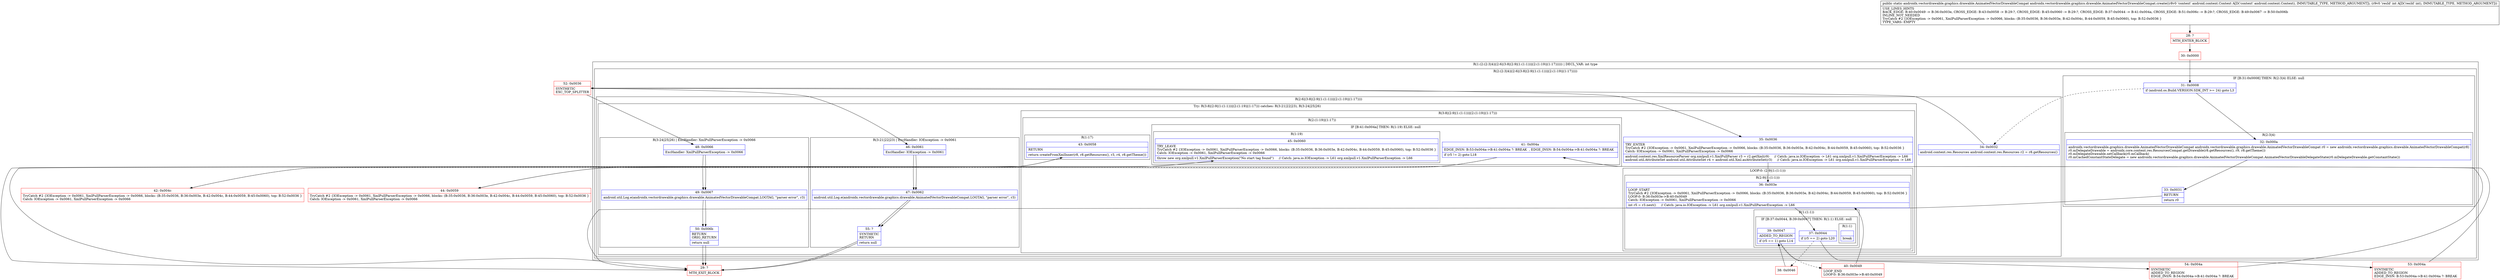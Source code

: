 digraph "CFG forandroidx.vectordrawable.graphics.drawable.AnimatedVectorDrawableCompat.create(Landroid\/content\/Context;I)Landroidx\/vectordrawable\/graphics\/drawable\/AnimatedVectorDrawableCompat;" {
subgraph cluster_Region_235208109 {
label = "R(1:(2:(2:3|4)|(2:6|(3:8|(2:9|(1:(1:1)))|(2:(1:19)|(1:17)))))) | DECL_VAR: int type\l";
node [shape=record,color=blue];
subgraph cluster_Region_1972137801 {
label = "R(2:(2:3|4)|(2:6|(3:8|(2:9|(1:(1:1)))|(2:(1:19)|(1:17)))))";
node [shape=record,color=blue];
subgraph cluster_IfRegion_892209202 {
label = "IF [B:31:0x0008] THEN: R(2:3|4) ELSE: null";
node [shape=record,color=blue];
Node_31 [shape=record,label="{31\:\ 0x0008|if (android.os.Build.VERSION.SDK_INT \>= 24) goto L3\l}"];
subgraph cluster_Region_153955550 {
label = "R(2:3|4)";
node [shape=record,color=blue];
Node_32 [shape=record,label="{32\:\ 0x000a|androidx.vectordrawable.graphics.drawable.AnimatedVectorDrawableCompat androidx.vectordrawable.graphics.drawable.AnimatedVectorDrawableCompat r0 = new androidx.vectordrawable.graphics.drawable.AnimatedVectorDrawableCompat(r8)\lr0.mDelegateDrawable = androidx.core.content.res.ResourcesCompat.getDrawable(r8.getResources(), r9, r8.getTheme())\lr0.mDelegateDrawable.setCallback(r0.mCallback)\lr0.mCachedConstantStateDelegate = new androidx.vectordrawable.graphics.drawable.AnimatedVectorDrawableCompat.AnimatedVectorDrawableDelegateState(r0.mDelegateDrawable.getConstantState())\l}"];
Node_33 [shape=record,label="{33\:\ 0x0031|RETURN\l|return r0\l}"];
}
}
subgraph cluster_Region_515972126 {
label = "R(2:6|(3:8|(2:9|(1:(1:1)))|(2:(1:19)|(1:17))))";
node [shape=record,color=blue];
Node_34 [shape=record,label="{34\:\ 0x0032|android.content.res.Resources android.content.res.Resources r2 = r8.getResources()\l}"];
subgraph cluster_TryCatchRegion_1559194552 {
label = "Try: R(3:8|(2:9|(1:(1:1)))|(2:(1:19)|(1:17))) catches: R(3:21|22|23), R(3:24|25|26)";
node [shape=record,color=blue];
subgraph cluster_Region_1886755104 {
label = "R(3:8|(2:9|(1:(1:1)))|(2:(1:19)|(1:17)))";
node [shape=record,color=blue];
Node_35 [shape=record,label="{35\:\ 0x0036|TRY_ENTER\lTryCatch #2 \{IOException \-\> 0x0061, XmlPullParserException \-\> 0x0066, blocks: (B:35:0x0036, B:36:0x003e, B:42:0x004c, B:44:0x0059, B:45:0x0060), top: B:52:0x0036 \}\lCatch: IOException \-\> 0x0061, XmlPullParserException \-\> 0x0066\l|android.content.res.XmlResourceParser org.xmlpull.v1.XmlPullParser r3 = r2.getXml(r9)     \/\/ Catch: java.io.IOException \-\> L61 org.xmlpull.v1.XmlPullParserException \-\> L66\landroid.util.AttributeSet android.util.AttributeSet r4 = android.util.Xml.asAttributeSet(r3)     \/\/ Catch: java.io.IOException \-\> L61 org.xmlpull.v1.XmlPullParserException \-\> L66\l}"];
subgraph cluster_LoopRegion_1974410269 {
label = "LOOP:0: (2:9|(1:(1:1)))";
node [shape=record,color=blue];
subgraph cluster_Region_910235021 {
label = "R(2:9|(1:(1:1)))";
node [shape=record,color=blue];
Node_36 [shape=record,label="{36\:\ 0x003e|LOOP_START\lTryCatch #2 \{IOException \-\> 0x0061, XmlPullParserException \-\> 0x0066, blocks: (B:35:0x0036, B:36:0x003e, B:42:0x004c, B:44:0x0059, B:45:0x0060), top: B:52:0x0036 \}\lLOOP:0: B:36:0x003e\-\>B:40:0x0049\lCatch: IOException \-\> 0x0061, XmlPullParserException \-\> 0x0066\l|int r5 = r3.next()     \/\/ Catch: java.io.IOException \-\> L61 org.xmlpull.v1.XmlPullParserException \-\> L66\l}"];
subgraph cluster_Region_1666175942 {
label = "R(1:(1:1))";
node [shape=record,color=blue];
subgraph cluster_IfRegion_1797165579 {
label = "IF [B:37:0x0044, B:39:0x0047] THEN: R(1:1) ELSE: null";
node [shape=record,color=blue];
Node_37 [shape=record,label="{37\:\ 0x0044|if (r5 == 2) goto L20\l}"];
Node_39 [shape=record,label="{39\:\ 0x0047|ADDED_TO_REGION\l|if (r5 == 1) goto L14\l}"];
subgraph cluster_Region_644167685 {
label = "R(1:1)";
node [shape=record,color=blue];
Node_InsnContainer_1769079489 [shape=record,label="{|break\l}"];
}
}
}
}
}
subgraph cluster_Region_32519642 {
label = "R(2:(1:19)|(1:17))";
node [shape=record,color=blue];
subgraph cluster_IfRegion_939440849 {
label = "IF [B:41:0x004a] THEN: R(1:19) ELSE: null";
node [shape=record,color=blue];
Node_41 [shape=record,label="{41\:\ 0x004a|EDGE_INSN: B:53:0x004a\-\>B:41:0x004a ?: BREAK  , EDGE_INSN: B:54:0x004a\-\>B:41:0x004a ?: BREAK  \l|if (r5 != 2) goto L18\l}"];
subgraph cluster_Region_204643853 {
label = "R(1:19)";
node [shape=record,color=blue];
Node_45 [shape=record,label="{45\:\ 0x0060|TRY_LEAVE\lTryCatch #2 \{IOException \-\> 0x0061, XmlPullParserException \-\> 0x0066, blocks: (B:35:0x0036, B:36:0x003e, B:42:0x004c, B:44:0x0059, B:45:0x0060), top: B:52:0x0036 \}\lCatch: IOException \-\> 0x0061, XmlPullParserException \-\> 0x0066\l|throw new org.xmlpull.v1.XmlPullParserException(\"No start tag found\")     \/\/ Catch: java.io.IOException \-\> L61 org.xmlpull.v1.XmlPullParserException \-\> L66\l}"];
}
}
subgraph cluster_Region_2099859548 {
label = "R(1:17)";
node [shape=record,color=blue];
Node_43 [shape=record,label="{43\:\ 0x0058|RETURN\l|return createFromXmlInner(r8, r8.getResources(), r3, r4, r8.getTheme())\l}"];
}
}
}
subgraph cluster_Region_293514670 {
label = "R(3:21|22|23) | ExcHandler: IOException \-\> 0x0061\l";
node [shape=record,color=blue];
Node_46 [shape=record,label="{46\:\ 0x0061|ExcHandler: IOException \-\> 0x0061\l}"];
Node_47 [shape=record,label="{47\:\ 0x0062|android.util.Log.e(androidx.vectordrawable.graphics.drawable.AnimatedVectorDrawableCompat.LOGTAG, \"parser error\", r3)\l}"];
Node_55 [shape=record,label="{55\:\ ?|SYNTHETIC\lRETURN\l|return null\l}"];
}
subgraph cluster_Region_508824212 {
label = "R(3:24|25|26) | ExcHandler: XmlPullParserException \-\> 0x0066\l";
node [shape=record,color=blue];
Node_48 [shape=record,label="{48\:\ 0x0066|ExcHandler: XmlPullParserException \-\> 0x0066\l}"];
Node_49 [shape=record,label="{49\:\ 0x0067|android.util.Log.e(androidx.vectordrawable.graphics.drawable.AnimatedVectorDrawableCompat.LOGTAG, \"parser error\", r3)\l}"];
Node_50 [shape=record,label="{50\:\ 0x006b|RETURN\lORIG_RETURN\l|return null\l}"];
}
}
}
}
}
subgraph cluster_Region_508824212 {
label = "R(3:24|25|26) | ExcHandler: XmlPullParserException \-\> 0x0066\l";
node [shape=record,color=blue];
Node_48 [shape=record,label="{48\:\ 0x0066|ExcHandler: XmlPullParserException \-\> 0x0066\l}"];
Node_49 [shape=record,label="{49\:\ 0x0067|android.util.Log.e(androidx.vectordrawable.graphics.drawable.AnimatedVectorDrawableCompat.LOGTAG, \"parser error\", r3)\l}"];
Node_50 [shape=record,label="{50\:\ 0x006b|RETURN\lORIG_RETURN\l|return null\l}"];
}
subgraph cluster_Region_293514670 {
label = "R(3:21|22|23) | ExcHandler: IOException \-\> 0x0061\l";
node [shape=record,color=blue];
Node_46 [shape=record,label="{46\:\ 0x0061|ExcHandler: IOException \-\> 0x0061\l}"];
Node_47 [shape=record,label="{47\:\ 0x0062|android.util.Log.e(androidx.vectordrawable.graphics.drawable.AnimatedVectorDrawableCompat.LOGTAG, \"parser error\", r3)\l}"];
Node_55 [shape=record,label="{55\:\ ?|SYNTHETIC\lRETURN\l|return null\l}"];
}
Node_28 [shape=record,color=red,label="{28\:\ ?|MTH_ENTER_BLOCK\l}"];
Node_30 [shape=record,color=red,label="{30\:\ 0x0000}"];
Node_29 [shape=record,color=red,label="{29\:\ ?|MTH_EXIT_BLOCK\l}"];
Node_52 [shape=record,color=red,label="{52\:\ 0x0036|SYNTHETIC\lEXC_TOP_SPLITTER\l}"];
Node_38 [shape=record,color=red,label="{38\:\ 0x0046}"];
Node_40 [shape=record,color=red,label="{40\:\ 0x0049|LOOP_END\lLOOP:0: B:36:0x003e\-\>B:40:0x0049\l}"];
Node_54 [shape=record,color=red,label="{54\:\ 0x004a|SYNTHETIC\lADDED_TO_REGION\lEDGE_INSN: B:54:0x004a\-\>B:41:0x004a ?: BREAK  \l}"];
Node_42 [shape=record,color=red,label="{42\:\ 0x004c|TryCatch #2 \{IOException \-\> 0x0061, XmlPullParserException \-\> 0x0066, blocks: (B:35:0x0036, B:36:0x003e, B:42:0x004c, B:44:0x0059, B:45:0x0060), top: B:52:0x0036 \}\lCatch: IOException \-\> 0x0061, XmlPullParserException \-\> 0x0066\l}"];
Node_44 [shape=record,color=red,label="{44\:\ 0x0059|TryCatch #2 \{IOException \-\> 0x0061, XmlPullParserException \-\> 0x0066, blocks: (B:35:0x0036, B:36:0x003e, B:42:0x004c, B:44:0x0059, B:45:0x0060), top: B:52:0x0036 \}\lCatch: IOException \-\> 0x0061, XmlPullParserException \-\> 0x0066\l}"];
Node_53 [shape=record,color=red,label="{53\:\ 0x004a|SYNTHETIC\lADDED_TO_REGION\lEDGE_INSN: B:53:0x004a\-\>B:41:0x004a ?: BREAK  \l}"];
MethodNode[shape=record,label="{public static androidx.vectordrawable.graphics.drawable.AnimatedVectorDrawableCompat androidx.vectordrawable.graphics.drawable.AnimatedVectorDrawableCompat.create((r8v0 'context' android.content.Context A[D('context' android.content.Context), IMMUTABLE_TYPE, METHOD_ARGUMENT]), (r9v0 'resId' int A[D('resId' int), IMMUTABLE_TYPE, METHOD_ARGUMENT]))  | USE_LINES_HINTS\lBACK_EDGE: B:40:0x0049 \-\> B:36:0x003e, CROSS_EDGE: B:43:0x0058 \-\> B:29:?, CROSS_EDGE: B:45:0x0060 \-\> B:29:?, CROSS_EDGE: B:37:0x0044 \-\> B:41:0x004a, CROSS_EDGE: B:51:0x006c \-\> B:29:?, CROSS_EDGE: B:49:0x0067 \-\> B:50:0x006b\lINLINE_NOT_NEEDED\lTryCatch #2 \{IOException \-\> 0x0061, XmlPullParserException \-\> 0x0066, blocks: (B:35:0x0036, B:36:0x003e, B:42:0x004c, B:44:0x0059, B:45:0x0060), top: B:52:0x0036 \}\lTYPE_VARS: EMPTY\l}"];
MethodNode -> Node_28;Node_31 -> Node_32;
Node_31 -> Node_34[style=dashed];
Node_32 -> Node_33;
Node_33 -> Node_29;
Node_34 -> Node_52;
Node_35 -> Node_36;
Node_36 -> Node_37;
Node_37 -> Node_38[style=dashed];
Node_37 -> Node_53;
Node_39 -> Node_40[style=dashed];
Node_39 -> Node_54;
Node_41 -> Node_42[style=dashed];
Node_41 -> Node_44;
Node_45 -> Node_29;
Node_43 -> Node_29;
Node_46 -> Node_47;
Node_47 -> Node_55;
Node_55 -> Node_29;
Node_48 -> Node_49;
Node_49 -> Node_50;
Node_50 -> Node_29;
Node_48 -> Node_49;
Node_49 -> Node_50;
Node_50 -> Node_29;
Node_46 -> Node_47;
Node_47 -> Node_55;
Node_55 -> Node_29;
Node_28 -> Node_30;
Node_30 -> Node_31;
Node_52 -> Node_35;
Node_52 -> Node_46;
Node_52 -> Node_48;
Node_38 -> Node_39;
Node_40 -> Node_36;
Node_54 -> Node_41;
Node_42 -> Node_43;
Node_44 -> Node_45;
Node_53 -> Node_41;
}

